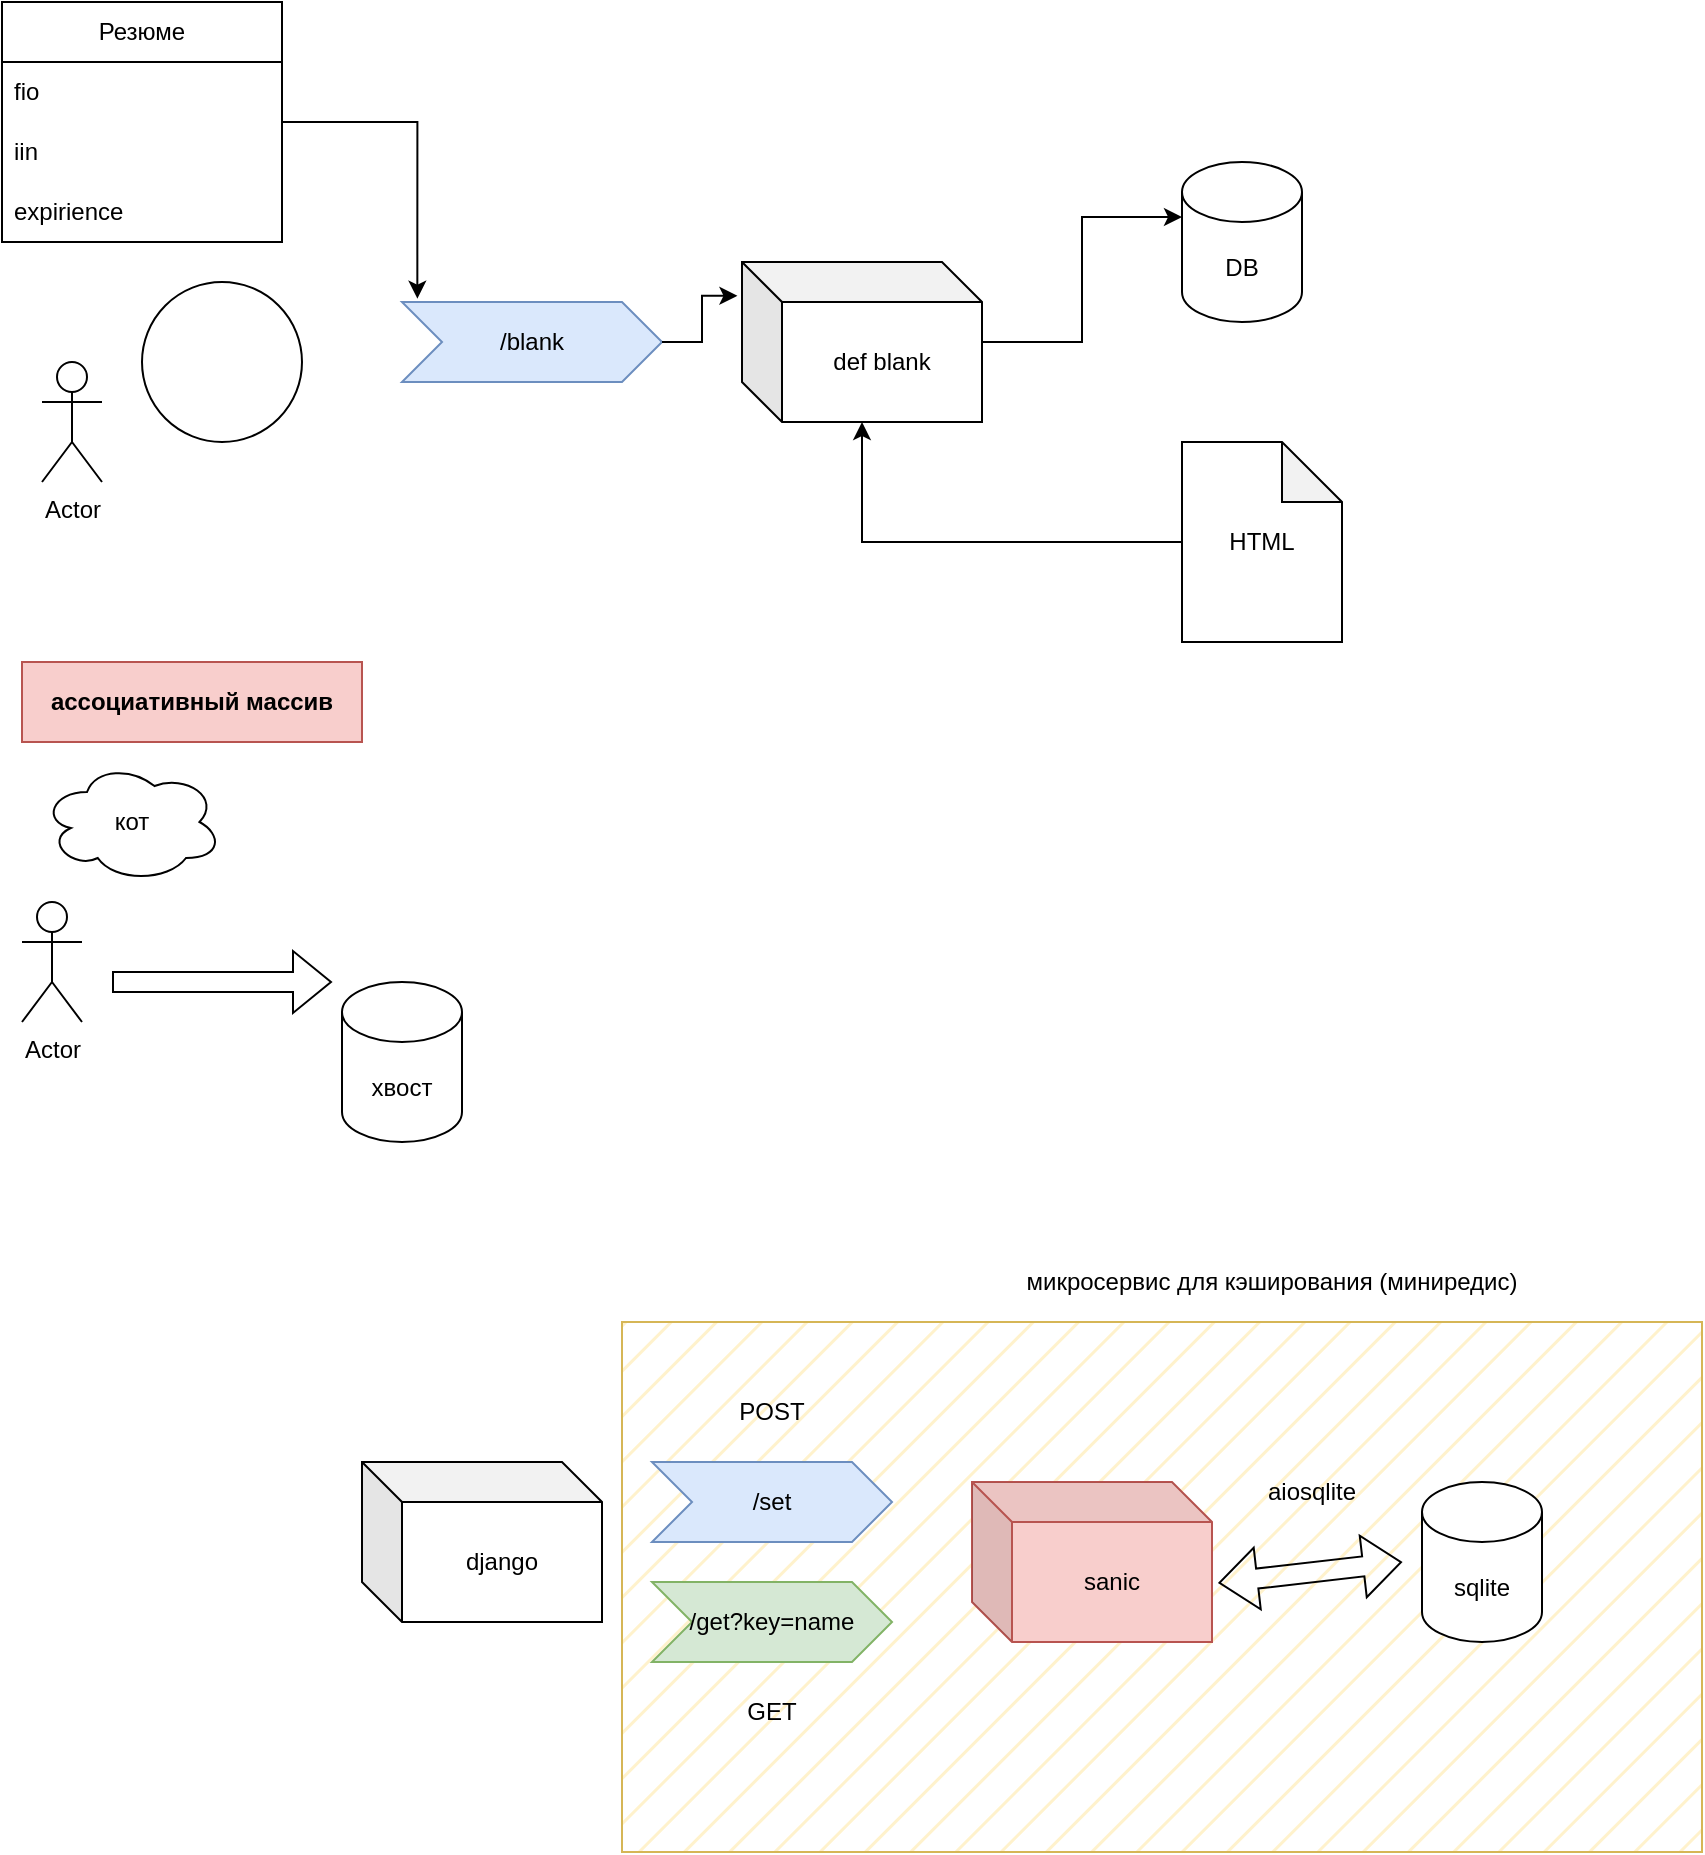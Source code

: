<mxfile version="22.1.11" type="device">
  <diagram name="Page-1" id="N74wSGbYCnpi4f07zSb_">
    <mxGraphModel dx="830" dy="444" grid="1" gridSize="10" guides="1" tooltips="1" connect="1" arrows="1" fold="1" page="1" pageScale="1" pageWidth="850" pageHeight="1100" math="0" shadow="0">
      <root>
        <mxCell id="0" />
        <mxCell id="1" parent="0" />
        <mxCell id="c_OIRIOZ4PcbaULOhp54-16" value="" style="rounded=0;whiteSpace=wrap;html=1;fillStyle=hatch;fillColor=#fff2cc;strokeColor=#d6b656;" vertex="1" parent="1">
          <mxGeometry x="340" y="730" width="540" height="265" as="geometry" />
        </mxCell>
        <mxCell id="fYxGhFISUFesg8JLMRf--1" value="Actor" style="shape=umlActor;verticalLabelPosition=bottom;verticalAlign=top;html=1;outlineConnect=0;" parent="1" vertex="1">
          <mxGeometry x="50" y="250" width="30" height="60" as="geometry" />
        </mxCell>
        <mxCell id="fYxGhFISUFesg8JLMRf--2" value="" style="ellipse;whiteSpace=wrap;html=1;aspect=fixed;" parent="1" vertex="1">
          <mxGeometry x="100" y="210" width="80" height="80" as="geometry" />
        </mxCell>
        <mxCell id="fYxGhFISUFesg8JLMRf--4" value="Резюме" style="swimlane;fontStyle=0;childLayout=stackLayout;horizontal=1;startSize=30;horizontalStack=0;resizeParent=1;resizeParentMax=0;resizeLast=0;collapsible=1;marginBottom=0;whiteSpace=wrap;html=1;" parent="1" vertex="1">
          <mxGeometry x="30" y="70" width="140" height="120" as="geometry" />
        </mxCell>
        <mxCell id="fYxGhFISUFesg8JLMRf--5" value="fio" style="text;strokeColor=none;fillColor=none;align=left;verticalAlign=middle;spacingLeft=4;spacingRight=4;overflow=hidden;points=[[0,0.5],[1,0.5]];portConstraint=eastwest;rotatable=0;whiteSpace=wrap;html=1;" parent="fYxGhFISUFesg8JLMRf--4" vertex="1">
          <mxGeometry y="30" width="140" height="30" as="geometry" />
        </mxCell>
        <mxCell id="fYxGhFISUFesg8JLMRf--6" value="iin" style="text;strokeColor=none;fillColor=none;align=left;verticalAlign=middle;spacingLeft=4;spacingRight=4;overflow=hidden;points=[[0,0.5],[1,0.5]];portConstraint=eastwest;rotatable=0;whiteSpace=wrap;html=1;" parent="fYxGhFISUFesg8JLMRf--4" vertex="1">
          <mxGeometry y="60" width="140" height="30" as="geometry" />
        </mxCell>
        <mxCell id="fYxGhFISUFesg8JLMRf--7" value="expirience" style="text;strokeColor=none;fillColor=none;align=left;verticalAlign=middle;spacingLeft=4;spacingRight=4;overflow=hidden;points=[[0,0.5],[1,0.5]];portConstraint=eastwest;rotatable=0;whiteSpace=wrap;html=1;" parent="fYxGhFISUFesg8JLMRf--4" vertex="1">
          <mxGeometry y="90" width="140" height="30" as="geometry" />
        </mxCell>
        <mxCell id="fYxGhFISUFesg8JLMRf--8" value="def blank" style="shape=cube;whiteSpace=wrap;html=1;boundedLbl=1;backgroundOutline=1;darkOpacity=0.05;darkOpacity2=0.1;" parent="1" vertex="1">
          <mxGeometry x="400" y="200" width="120" height="80" as="geometry" />
        </mxCell>
        <mxCell id="fYxGhFISUFesg8JLMRf--9" value="/blank" style="shape=step;perimeter=stepPerimeter;whiteSpace=wrap;html=1;fixedSize=1;fillColor=#dae8fc;strokeColor=#6c8ebf;" parent="1" vertex="1">
          <mxGeometry x="230" y="220" width="130" height="40" as="geometry" />
        </mxCell>
        <mxCell id="fYxGhFISUFesg8JLMRf--10" style="edgeStyle=orthogonalEdgeStyle;rounded=0;orthogonalLoop=1;jettySize=auto;html=1;entryX=0.059;entryY=-0.042;entryDx=0;entryDy=0;entryPerimeter=0;" parent="1" source="fYxGhFISUFesg8JLMRf--4" target="fYxGhFISUFesg8JLMRf--9" edge="1">
          <mxGeometry relative="1" as="geometry" />
        </mxCell>
        <mxCell id="fYxGhFISUFesg8JLMRf--11" style="edgeStyle=orthogonalEdgeStyle;rounded=0;orthogonalLoop=1;jettySize=auto;html=1;entryX=-0.019;entryY=0.211;entryDx=0;entryDy=0;entryPerimeter=0;" parent="1" source="fYxGhFISUFesg8JLMRf--9" target="fYxGhFISUFesg8JLMRf--8" edge="1">
          <mxGeometry relative="1" as="geometry" />
        </mxCell>
        <mxCell id="fYxGhFISUFesg8JLMRf--12" value="DB" style="shape=cylinder3;whiteSpace=wrap;html=1;boundedLbl=1;backgroundOutline=1;size=15;" parent="1" vertex="1">
          <mxGeometry x="620" y="150" width="60" height="80" as="geometry" />
        </mxCell>
        <mxCell id="fYxGhFISUFesg8JLMRf--13" style="edgeStyle=orthogonalEdgeStyle;rounded=0;orthogonalLoop=1;jettySize=auto;html=1;entryX=0;entryY=0;entryDx=0;entryDy=27.5;entryPerimeter=0;" parent="1" source="fYxGhFISUFesg8JLMRf--8" target="fYxGhFISUFesg8JLMRf--12" edge="1">
          <mxGeometry relative="1" as="geometry" />
        </mxCell>
        <mxCell id="fYxGhFISUFesg8JLMRf--16" style="edgeStyle=orthogonalEdgeStyle;rounded=0;orthogonalLoop=1;jettySize=auto;html=1;" parent="1" source="fYxGhFISUFesg8JLMRf--15" target="fYxGhFISUFesg8JLMRf--8" edge="1">
          <mxGeometry relative="1" as="geometry" />
        </mxCell>
        <mxCell id="fYxGhFISUFesg8JLMRf--15" value="HTML" style="shape=note;whiteSpace=wrap;html=1;backgroundOutline=1;darkOpacity=0.05;" parent="1" vertex="1">
          <mxGeometry x="620" y="290" width="80" height="100" as="geometry" />
        </mxCell>
        <mxCell id="c_OIRIOZ4PcbaULOhp54-1" value="ассоциативный массив" style="text;html=1;strokeColor=#b85450;fillColor=#f8cecc;align=center;verticalAlign=middle;whiteSpace=wrap;rounded=0;fontStyle=1" vertex="1" parent="1">
          <mxGeometry x="40" y="400" width="170" height="40" as="geometry" />
        </mxCell>
        <mxCell id="c_OIRIOZ4PcbaULOhp54-2" value="Actor" style="shape=umlActor;verticalLabelPosition=bottom;verticalAlign=top;html=1;outlineConnect=0;" vertex="1" parent="1">
          <mxGeometry x="40" y="520" width="30" height="60" as="geometry" />
        </mxCell>
        <mxCell id="c_OIRIOZ4PcbaULOhp54-3" value="кот" style="ellipse;shape=cloud;whiteSpace=wrap;html=1;" vertex="1" parent="1">
          <mxGeometry x="50" y="450" width="90" height="60" as="geometry" />
        </mxCell>
        <mxCell id="c_OIRIOZ4PcbaULOhp54-4" value="" style="shape=flexArrow;endArrow=classic;html=1;rounded=0;" edge="1" parent="1">
          <mxGeometry width="50" height="50" relative="1" as="geometry">
            <mxPoint x="85" y="560" as="sourcePoint" />
            <mxPoint x="195" y="560" as="targetPoint" />
          </mxGeometry>
        </mxCell>
        <mxCell id="c_OIRIOZ4PcbaULOhp54-5" value="хвост" style="shape=cylinder3;whiteSpace=wrap;html=1;boundedLbl=1;backgroundOutline=1;size=15;" vertex="1" parent="1">
          <mxGeometry x="200" y="560" width="60" height="80" as="geometry" />
        </mxCell>
        <mxCell id="c_OIRIOZ4PcbaULOhp54-6" value="/set" style="shape=step;perimeter=stepPerimeter;whiteSpace=wrap;html=1;fixedSize=1;fillColor=#dae8fc;strokeColor=#6c8ebf;" vertex="1" parent="1">
          <mxGeometry x="355" y="800" width="120" height="40" as="geometry" />
        </mxCell>
        <mxCell id="c_OIRIOZ4PcbaULOhp54-7" value="/get?key=name" style="shape=step;perimeter=stepPerimeter;whiteSpace=wrap;html=1;fixedSize=1;fillColor=#d5e8d4;strokeColor=#82b366;" vertex="1" parent="1">
          <mxGeometry x="355" y="860" width="120" height="40" as="geometry" />
        </mxCell>
        <mxCell id="c_OIRIOZ4PcbaULOhp54-8" value="POST" style="text;html=1;strokeColor=none;fillColor=none;align=center;verticalAlign=middle;whiteSpace=wrap;rounded=0;" vertex="1" parent="1">
          <mxGeometry x="385" y="760" width="60" height="30" as="geometry" />
        </mxCell>
        <mxCell id="c_OIRIOZ4PcbaULOhp54-10" value="GET" style="text;html=1;strokeColor=none;fillColor=none;align=center;verticalAlign=middle;whiteSpace=wrap;rounded=0;" vertex="1" parent="1">
          <mxGeometry x="385" y="910" width="60" height="30" as="geometry" />
        </mxCell>
        <mxCell id="c_OIRIOZ4PcbaULOhp54-11" value="sqlite" style="shape=cylinder3;whiteSpace=wrap;html=1;boundedLbl=1;backgroundOutline=1;size=15;" vertex="1" parent="1">
          <mxGeometry x="740" y="810" width="60" height="80" as="geometry" />
        </mxCell>
        <mxCell id="c_OIRIOZ4PcbaULOhp54-12" value="sanic" style="shape=cube;whiteSpace=wrap;html=1;boundedLbl=1;backgroundOutline=1;darkOpacity=0.05;darkOpacity2=0.1;fillColor=#f8cecc;strokeColor=#b85450;" vertex="1" parent="1">
          <mxGeometry x="515" y="810" width="120" height="80" as="geometry" />
        </mxCell>
        <mxCell id="c_OIRIOZ4PcbaULOhp54-13" value="" style="shape=flexArrow;endArrow=classic;startArrow=classic;html=1;rounded=0;exitX=1.027;exitY=0.631;exitDx=0;exitDy=0;exitPerimeter=0;" edge="1" parent="1" source="c_OIRIOZ4PcbaULOhp54-12">
          <mxGeometry width="100" height="100" relative="1" as="geometry">
            <mxPoint x="645.36" y="908.64" as="sourcePoint" />
            <mxPoint x="730" y="850" as="targetPoint" />
          </mxGeometry>
        </mxCell>
        <mxCell id="c_OIRIOZ4PcbaULOhp54-14" value="aiosqlite" style="text;html=1;strokeColor=none;fillColor=none;align=center;verticalAlign=middle;whiteSpace=wrap;rounded=0;" vertex="1" parent="1">
          <mxGeometry x="655" y="800" width="60" height="30" as="geometry" />
        </mxCell>
        <mxCell id="c_OIRIOZ4PcbaULOhp54-15" value="django" style="shape=cube;whiteSpace=wrap;html=1;boundedLbl=1;backgroundOutline=1;darkOpacity=0.05;darkOpacity2=0.1;" vertex="1" parent="1">
          <mxGeometry x="210" y="800" width="120" height="80" as="geometry" />
        </mxCell>
        <mxCell id="c_OIRIOZ4PcbaULOhp54-17" value="микросервис для кэширования (миниредис)" style="text;html=1;strokeColor=none;fillColor=none;align=center;verticalAlign=middle;whiteSpace=wrap;rounded=0;" vertex="1" parent="1">
          <mxGeometry x="530" y="700" width="270" height="20" as="geometry" />
        </mxCell>
      </root>
    </mxGraphModel>
  </diagram>
</mxfile>
